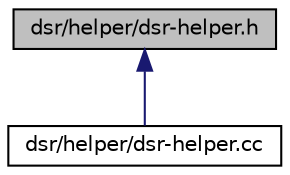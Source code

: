 digraph "dsr/helper/dsr-helper.h"
{
  edge [fontname="Helvetica",fontsize="10",labelfontname="Helvetica",labelfontsize="10"];
  node [fontname="Helvetica",fontsize="10",shape=record];
  Node1 [label="dsr/helper/dsr-helper.h",height=0.2,width=0.4,color="black", fillcolor="grey75", style="filled", fontcolor="black"];
  Node1 -> Node2 [dir="back",color="midnightblue",fontsize="10",style="solid"];
  Node2 [label="dsr/helper/dsr-helper.cc",height=0.2,width=0.4,color="black", fillcolor="white", style="filled",URL="$d6/d0e/dsr-helper_8cc.html"];
}
